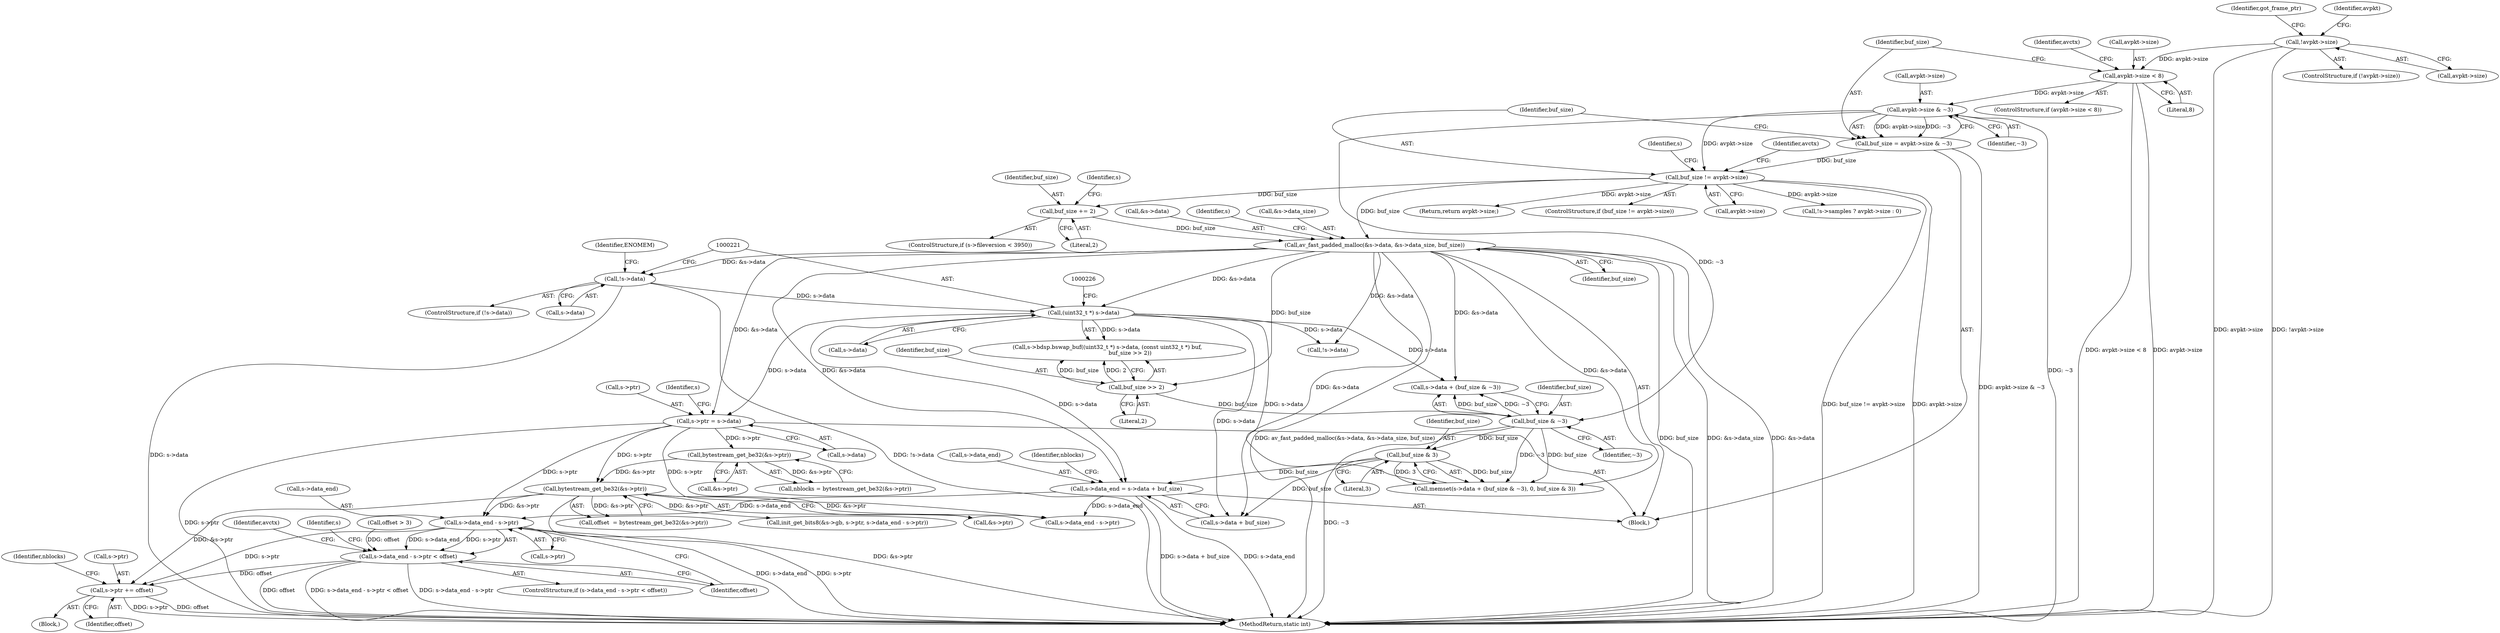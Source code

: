 digraph "0_FFmpeg_ba4beaf6149f7241c8bd85fe853318c2f6837ad0@pointer" {
"1000298" [label="(Call,s->data_end - s->ptr)"];
"1000250" [label="(Call,s->data_end = s->data + buf_size)"];
"1000201" [label="(Call,av_fast_padded_malloc(&s->data, &s->data_size, buf_size))"];
"1000198" [label="(Call,buf_size += 2)"];
"1000182" [label="(Call,buf_size != avpkt->size)"];
"1000174" [label="(Call,buf_size = avpkt->size & ~3)"];
"1000176" [label="(Call,avpkt->size & ~3)"];
"1000162" [label="(Call,avpkt->size < 8)"];
"1000150" [label="(Call,!avpkt->size)"];
"1000220" [label="(Call,(uint32_t *) s->data)"];
"1000212" [label="(Call,!s->data)"];
"1000240" [label="(Call,buf_size & 3)"];
"1000236" [label="(Call,buf_size & ~3)"];
"1000228" [label="(Call,buf_size >> 2)"];
"1000268" [label="(Call,bytestream_get_be32(&s->ptr))"];
"1000261" [label="(Call,bytestream_get_be32(&s->ptr))"];
"1000243" [label="(Call,s->ptr = s->data)"];
"1000297" [label="(Call,s->data_end - s->ptr < offset)"];
"1000313" [label="(Call,s->ptr += offset)"];
"1000204" [label="(Identifier,s)"];
"1000177" [label="(Call,avpkt->size)"];
"1000241" [label="(Identifier,buf_size)"];
"1000694" [label="(Call,!s->samples ? avpkt->size : 0)"];
"1000279" [label="(Block,)"];
"1000252" [label="(Identifier,s)"];
"1000166" [label="(Literal,8)"];
"1000250" [label="(Call,s->data_end = s->data + buf_size)"];
"1000183" [label="(Identifier,buf_size)"];
"1000201" [label="(Call,av_fast_padded_malloc(&s->data, &s->data_size, buf_size))"];
"1000302" [label="(Call,s->ptr)"];
"1000213" [label="(Call,s->data)"];
"1000405" [label="(Return,return avpkt->size;)"];
"1000332" [label="(Call,s->data_end - s->ptr)"];
"1000260" [label="(Identifier,nblocks)"];
"1000175" [label="(Identifier,buf_size)"];
"1000298" [label="(Call,s->data_end - s->ptr)"];
"1000180" [label="(Identifier,~3)"];
"1000297" [label="(Call,s->data_end - s->ptr < offset)"];
"1000268" [label="(Call,bytestream_get_be32(&s->ptr))"];
"1000308" [label="(Identifier,avctx)"];
"1000181" [label="(ControlStructure,if (buf_size != avpkt->size))"];
"1000222" [label="(Call,s->data)"];
"1000199" [label="(Identifier,buf_size)"];
"1000299" [label="(Call,s->data_end)"];
"1000366" [label="(Identifier,nblocks)"];
"1000324" [label="(Call,init_get_bits8(&s->gb, s->ptr, s->data_end - s->ptr))"];
"1000212" [label="(Call,!s->data)"];
"1000230" [label="(Literal,2)"];
"1000198" [label="(Call,buf_size += 2)"];
"1000261" [label="(Call,bytestream_get_be32(&s->ptr))"];
"1000162" [label="(Call,avpkt->size < 8)"];
"1000157" [label="(Identifier,got_frame_ptr)"];
"1000229" [label="(Identifier,buf_size)"];
"1000259" [label="(Call,nblocks = bytestream_get_be32(&s->ptr))"];
"1000189" [label="(Identifier,avctx)"];
"1000242" [label="(Literal,3)"];
"1000228" [label="(Call,buf_size >> 2)"];
"1000232" [label="(Call,s->data + (buf_size & ~3))"];
"1000396" [label="(Call,!s->data)"];
"1000305" [label="(Identifier,offset)"];
"1000151" [label="(Call,avpkt->size)"];
"1000169" [label="(Identifier,avctx)"];
"1000161" [label="(ControlStructure,if (avpkt->size < 8))"];
"1000254" [label="(Call,s->data + buf_size)"];
"1000200" [label="(Literal,2)"];
"1000184" [label="(Call,avpkt->size)"];
"1000195" [label="(Identifier,s)"];
"1000314" [label="(Call,s->ptr)"];
"1000269" [label="(Call,&s->ptr)"];
"1000266" [label="(Call,offset  = bytestream_get_be32(&s->ptr))"];
"1000240" [label="(Call,buf_size & 3)"];
"1000211" [label="(ControlStructure,if (!s->data))"];
"1000315" [label="(Identifier,s)"];
"1000244" [label="(Call,s->ptr)"];
"1000176" [label="(Call,avpkt->size & ~3)"];
"1000163" [label="(Call,avpkt->size)"];
"1000149" [label="(ControlStructure,if (!avpkt->size))"];
"1000238" [label="(Identifier,~3)"];
"1000262" [label="(Call,&s->ptr)"];
"1000192" [label="(ControlStructure,if (s->fileversion < 3950))"];
"1000703" [label="(MethodReturn,static int)"];
"1000220" [label="(Call,(uint32_t *) s->data)"];
"1000150" [label="(Call,!avpkt->size)"];
"1000313" [label="(Call,s->ptr += offset)"];
"1000218" [label="(Identifier,ENOMEM)"];
"1000210" [label="(Identifier,buf_size)"];
"1000296" [label="(ControlStructure,if (s->data_end - s->ptr < offset))"];
"1000247" [label="(Call,s->data)"];
"1000182" [label="(Call,buf_size != avpkt->size)"];
"1000174" [label="(Call,buf_size = avpkt->size & ~3)"];
"1000164" [label="(Identifier,avpkt)"];
"1000251" [label="(Call,s->data_end)"];
"1000219" [label="(Call,s->bdsp.bswap_buf((uint32_t *) s->data, (const uint32_t *) buf,\n                          buf_size >> 2))"];
"1000145" [label="(Block,)"];
"1000214" [label="(Identifier,s)"];
"1000281" [label="(Call,offset > 3)"];
"1000236" [label="(Call,buf_size & ~3)"];
"1000231" [label="(Call,memset(s->data + (buf_size & ~3), 0, buf_size & 3))"];
"1000237" [label="(Identifier,buf_size)"];
"1000206" [label="(Call,&s->data_size)"];
"1000243" [label="(Call,s->ptr = s->data)"];
"1000317" [label="(Identifier,offset)"];
"1000202" [label="(Call,&s->data)"];
"1000298" -> "1000297"  [label="AST: "];
"1000298" -> "1000302"  [label="CFG: "];
"1000299" -> "1000298"  [label="AST: "];
"1000302" -> "1000298"  [label="AST: "];
"1000305" -> "1000298"  [label="CFG: "];
"1000298" -> "1000703"  [label="DDG: s->data_end"];
"1000298" -> "1000703"  [label="DDG: s->ptr"];
"1000298" -> "1000297"  [label="DDG: s->data_end"];
"1000298" -> "1000297"  [label="DDG: s->ptr"];
"1000250" -> "1000298"  [label="DDG: s->data_end"];
"1000268" -> "1000298"  [label="DDG: &s->ptr"];
"1000243" -> "1000298"  [label="DDG: s->ptr"];
"1000298" -> "1000313"  [label="DDG: s->ptr"];
"1000250" -> "1000145"  [label="AST: "];
"1000250" -> "1000254"  [label="CFG: "];
"1000251" -> "1000250"  [label="AST: "];
"1000254" -> "1000250"  [label="AST: "];
"1000260" -> "1000250"  [label="CFG: "];
"1000250" -> "1000703"  [label="DDG: s->data_end"];
"1000250" -> "1000703"  [label="DDG: s->data + buf_size"];
"1000201" -> "1000250"  [label="DDG: &s->data"];
"1000220" -> "1000250"  [label="DDG: s->data"];
"1000240" -> "1000250"  [label="DDG: buf_size"];
"1000250" -> "1000332"  [label="DDG: s->data_end"];
"1000201" -> "1000145"  [label="AST: "];
"1000201" -> "1000210"  [label="CFG: "];
"1000202" -> "1000201"  [label="AST: "];
"1000206" -> "1000201"  [label="AST: "];
"1000210" -> "1000201"  [label="AST: "];
"1000214" -> "1000201"  [label="CFG: "];
"1000201" -> "1000703"  [label="DDG: av_fast_padded_malloc(&s->data, &s->data_size, buf_size)"];
"1000201" -> "1000703"  [label="DDG: buf_size"];
"1000201" -> "1000703"  [label="DDG: &s->data_size"];
"1000201" -> "1000703"  [label="DDG: &s->data"];
"1000198" -> "1000201"  [label="DDG: buf_size"];
"1000182" -> "1000201"  [label="DDG: buf_size"];
"1000201" -> "1000212"  [label="DDG: &s->data"];
"1000201" -> "1000220"  [label="DDG: &s->data"];
"1000201" -> "1000228"  [label="DDG: buf_size"];
"1000201" -> "1000231"  [label="DDG: &s->data"];
"1000201" -> "1000232"  [label="DDG: &s->data"];
"1000201" -> "1000243"  [label="DDG: &s->data"];
"1000201" -> "1000254"  [label="DDG: &s->data"];
"1000201" -> "1000396"  [label="DDG: &s->data"];
"1000198" -> "1000192"  [label="AST: "];
"1000198" -> "1000200"  [label="CFG: "];
"1000199" -> "1000198"  [label="AST: "];
"1000200" -> "1000198"  [label="AST: "];
"1000204" -> "1000198"  [label="CFG: "];
"1000182" -> "1000198"  [label="DDG: buf_size"];
"1000182" -> "1000181"  [label="AST: "];
"1000182" -> "1000184"  [label="CFG: "];
"1000183" -> "1000182"  [label="AST: "];
"1000184" -> "1000182"  [label="AST: "];
"1000189" -> "1000182"  [label="CFG: "];
"1000195" -> "1000182"  [label="CFG: "];
"1000182" -> "1000703"  [label="DDG: buf_size != avpkt->size"];
"1000182" -> "1000703"  [label="DDG: avpkt->size"];
"1000174" -> "1000182"  [label="DDG: buf_size"];
"1000176" -> "1000182"  [label="DDG: avpkt->size"];
"1000182" -> "1000405"  [label="DDG: avpkt->size"];
"1000182" -> "1000694"  [label="DDG: avpkt->size"];
"1000174" -> "1000145"  [label="AST: "];
"1000174" -> "1000176"  [label="CFG: "];
"1000175" -> "1000174"  [label="AST: "];
"1000176" -> "1000174"  [label="AST: "];
"1000183" -> "1000174"  [label="CFG: "];
"1000174" -> "1000703"  [label="DDG: avpkt->size & ~3"];
"1000176" -> "1000174"  [label="DDG: avpkt->size"];
"1000176" -> "1000174"  [label="DDG: ~3"];
"1000176" -> "1000180"  [label="CFG: "];
"1000177" -> "1000176"  [label="AST: "];
"1000180" -> "1000176"  [label="AST: "];
"1000176" -> "1000703"  [label="DDG: ~3"];
"1000162" -> "1000176"  [label="DDG: avpkt->size"];
"1000176" -> "1000236"  [label="DDG: ~3"];
"1000162" -> "1000161"  [label="AST: "];
"1000162" -> "1000166"  [label="CFG: "];
"1000163" -> "1000162"  [label="AST: "];
"1000166" -> "1000162"  [label="AST: "];
"1000169" -> "1000162"  [label="CFG: "];
"1000175" -> "1000162"  [label="CFG: "];
"1000162" -> "1000703"  [label="DDG: avpkt->size"];
"1000162" -> "1000703"  [label="DDG: avpkt->size < 8"];
"1000150" -> "1000162"  [label="DDG: avpkt->size"];
"1000150" -> "1000149"  [label="AST: "];
"1000150" -> "1000151"  [label="CFG: "];
"1000151" -> "1000150"  [label="AST: "];
"1000157" -> "1000150"  [label="CFG: "];
"1000164" -> "1000150"  [label="CFG: "];
"1000150" -> "1000703"  [label="DDG: avpkt->size"];
"1000150" -> "1000703"  [label="DDG: !avpkt->size"];
"1000220" -> "1000219"  [label="AST: "];
"1000220" -> "1000222"  [label="CFG: "];
"1000221" -> "1000220"  [label="AST: "];
"1000222" -> "1000220"  [label="AST: "];
"1000226" -> "1000220"  [label="CFG: "];
"1000220" -> "1000219"  [label="DDG: s->data"];
"1000212" -> "1000220"  [label="DDG: s->data"];
"1000220" -> "1000231"  [label="DDG: s->data"];
"1000220" -> "1000232"  [label="DDG: s->data"];
"1000220" -> "1000243"  [label="DDG: s->data"];
"1000220" -> "1000254"  [label="DDG: s->data"];
"1000220" -> "1000396"  [label="DDG: s->data"];
"1000212" -> "1000211"  [label="AST: "];
"1000212" -> "1000213"  [label="CFG: "];
"1000213" -> "1000212"  [label="AST: "];
"1000218" -> "1000212"  [label="CFG: "];
"1000221" -> "1000212"  [label="CFG: "];
"1000212" -> "1000703"  [label="DDG: !s->data"];
"1000212" -> "1000703"  [label="DDG: s->data"];
"1000240" -> "1000231"  [label="AST: "];
"1000240" -> "1000242"  [label="CFG: "];
"1000241" -> "1000240"  [label="AST: "];
"1000242" -> "1000240"  [label="AST: "];
"1000231" -> "1000240"  [label="CFG: "];
"1000240" -> "1000231"  [label="DDG: buf_size"];
"1000240" -> "1000231"  [label="DDG: 3"];
"1000236" -> "1000240"  [label="DDG: buf_size"];
"1000240" -> "1000254"  [label="DDG: buf_size"];
"1000236" -> "1000232"  [label="AST: "];
"1000236" -> "1000238"  [label="CFG: "];
"1000237" -> "1000236"  [label="AST: "];
"1000238" -> "1000236"  [label="AST: "];
"1000232" -> "1000236"  [label="CFG: "];
"1000236" -> "1000703"  [label="DDG: ~3"];
"1000236" -> "1000231"  [label="DDG: buf_size"];
"1000236" -> "1000231"  [label="DDG: ~3"];
"1000236" -> "1000232"  [label="DDG: buf_size"];
"1000236" -> "1000232"  [label="DDG: ~3"];
"1000228" -> "1000236"  [label="DDG: buf_size"];
"1000228" -> "1000219"  [label="AST: "];
"1000228" -> "1000230"  [label="CFG: "];
"1000229" -> "1000228"  [label="AST: "];
"1000230" -> "1000228"  [label="AST: "];
"1000219" -> "1000228"  [label="CFG: "];
"1000228" -> "1000219"  [label="DDG: buf_size"];
"1000228" -> "1000219"  [label="DDG: 2"];
"1000268" -> "1000266"  [label="AST: "];
"1000268" -> "1000269"  [label="CFG: "];
"1000269" -> "1000268"  [label="AST: "];
"1000266" -> "1000268"  [label="CFG: "];
"1000268" -> "1000703"  [label="DDG: &s->ptr"];
"1000268" -> "1000266"  [label="DDG: &s->ptr"];
"1000261" -> "1000268"  [label="DDG: &s->ptr"];
"1000243" -> "1000268"  [label="DDG: s->ptr"];
"1000268" -> "1000313"  [label="DDG: &s->ptr"];
"1000268" -> "1000324"  [label="DDG: &s->ptr"];
"1000268" -> "1000332"  [label="DDG: &s->ptr"];
"1000261" -> "1000259"  [label="AST: "];
"1000261" -> "1000262"  [label="CFG: "];
"1000262" -> "1000261"  [label="AST: "];
"1000259" -> "1000261"  [label="CFG: "];
"1000261" -> "1000259"  [label="DDG: &s->ptr"];
"1000243" -> "1000261"  [label="DDG: s->ptr"];
"1000243" -> "1000145"  [label="AST: "];
"1000243" -> "1000247"  [label="CFG: "];
"1000244" -> "1000243"  [label="AST: "];
"1000247" -> "1000243"  [label="AST: "];
"1000252" -> "1000243"  [label="CFG: "];
"1000243" -> "1000703"  [label="DDG: s->ptr"];
"1000243" -> "1000332"  [label="DDG: s->ptr"];
"1000297" -> "1000296"  [label="AST: "];
"1000297" -> "1000305"  [label="CFG: "];
"1000305" -> "1000297"  [label="AST: "];
"1000308" -> "1000297"  [label="CFG: "];
"1000315" -> "1000297"  [label="CFG: "];
"1000297" -> "1000703"  [label="DDG: s->data_end - s->ptr"];
"1000297" -> "1000703"  [label="DDG: offset"];
"1000297" -> "1000703"  [label="DDG: s->data_end - s->ptr < offset"];
"1000281" -> "1000297"  [label="DDG: offset"];
"1000297" -> "1000313"  [label="DDG: offset"];
"1000313" -> "1000279"  [label="AST: "];
"1000313" -> "1000317"  [label="CFG: "];
"1000314" -> "1000313"  [label="AST: "];
"1000317" -> "1000313"  [label="AST: "];
"1000366" -> "1000313"  [label="CFG: "];
"1000313" -> "1000703"  [label="DDG: s->ptr"];
"1000313" -> "1000703"  [label="DDG: offset"];
}
